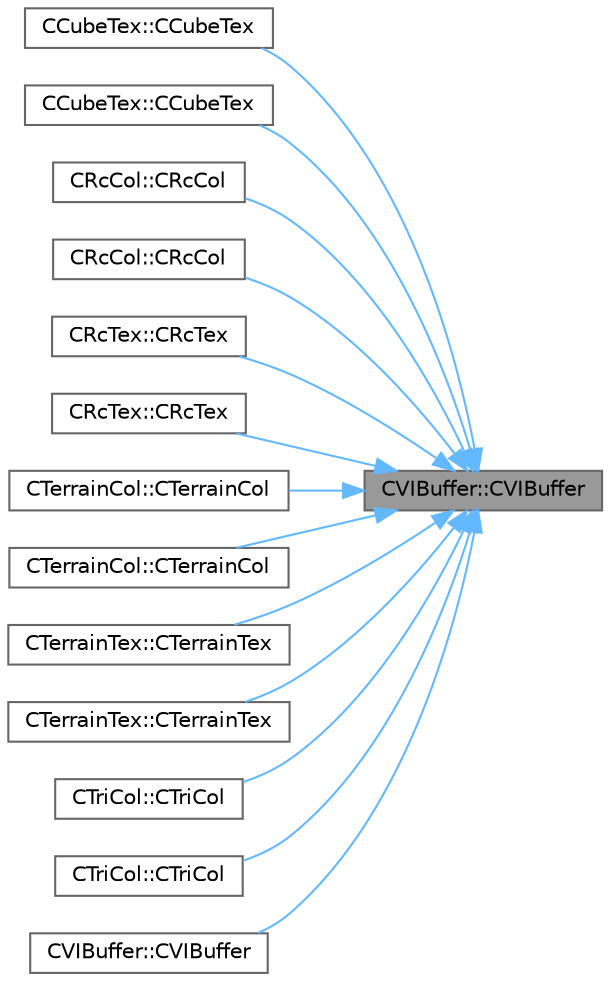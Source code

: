 digraph "CVIBuffer::CVIBuffer"
{
 // LATEX_PDF_SIZE
  bgcolor="transparent";
  edge [fontname=Helvetica,fontsize=10,labelfontname=Helvetica,labelfontsize=10];
  node [fontname=Helvetica,fontsize=10,shape=box,height=0.2,width=0.4];
  rankdir="RL";
  Node1 [id="Node000001",label="CVIBuffer::CVIBuffer",height=0.2,width=0.4,color="gray40", fillcolor="grey60", style="filled", fontcolor="black",tooltip=" "];
  Node1 -> Node2 [id="edge14_Node000001_Node000002",dir="back",color="steelblue1",style="solid",tooltip=" "];
  Node2 [id="Node000002",label="CCubeTex::CCubeTex",height=0.2,width=0.4,color="grey40", fillcolor="white", style="filled",URL="$class_c_cube_tex.html#a83318ad0f63d3b1a34d97ad31694e131",tooltip=" "];
  Node1 -> Node3 [id="edge15_Node000001_Node000003",dir="back",color="steelblue1",style="solid",tooltip=" "];
  Node3 [id="Node000003",label="CCubeTex::CCubeTex",height=0.2,width=0.4,color="grey40", fillcolor="white", style="filled",URL="$class_c_cube_tex.html#a74392dfdd9efb482647746dba3f461e5",tooltip=" "];
  Node1 -> Node4 [id="edge16_Node000001_Node000004",dir="back",color="steelblue1",style="solid",tooltip=" "];
  Node4 [id="Node000004",label="CRcCol::CRcCol",height=0.2,width=0.4,color="grey40", fillcolor="white", style="filled",URL="$class_c_rc_col.html#a626f35bfb16fab4fb6b8fb7603b1ab54",tooltip=" "];
  Node1 -> Node5 [id="edge17_Node000001_Node000005",dir="back",color="steelblue1",style="solid",tooltip=" "];
  Node5 [id="Node000005",label="CRcCol::CRcCol",height=0.2,width=0.4,color="grey40", fillcolor="white", style="filled",URL="$class_c_rc_col.html#ae2619cd1519fd15830a48a5cbd6b8003",tooltip=" "];
  Node1 -> Node6 [id="edge18_Node000001_Node000006",dir="back",color="steelblue1",style="solid",tooltip=" "];
  Node6 [id="Node000006",label="CRcTex::CRcTex",height=0.2,width=0.4,color="grey40", fillcolor="white", style="filled",URL="$class_c_rc_tex.html#af51e3b28b65d60ff6969432b37c640ae",tooltip=" "];
  Node1 -> Node7 [id="edge19_Node000001_Node000007",dir="back",color="steelblue1",style="solid",tooltip=" "];
  Node7 [id="Node000007",label="CRcTex::CRcTex",height=0.2,width=0.4,color="grey40", fillcolor="white", style="filled",URL="$class_c_rc_tex.html#a8d5e3cef6041c52cd407b0e4f5cf23f6",tooltip=" "];
  Node1 -> Node8 [id="edge20_Node000001_Node000008",dir="back",color="steelblue1",style="solid",tooltip=" "];
  Node8 [id="Node000008",label="CTerrainCol::CTerrainCol",height=0.2,width=0.4,color="grey40", fillcolor="white", style="filled",URL="$class_c_terrain_col.html#ae273a51ab1782752896a9f793e7e53b3",tooltip=" "];
  Node1 -> Node9 [id="edge21_Node000001_Node000009",dir="back",color="steelblue1",style="solid",tooltip=" "];
  Node9 [id="Node000009",label="CTerrainCol::CTerrainCol",height=0.2,width=0.4,color="grey40", fillcolor="white", style="filled",URL="$class_c_terrain_col.html#a1c85089c52efba698287a257c6c221ef",tooltip=" "];
  Node1 -> Node10 [id="edge22_Node000001_Node000010",dir="back",color="steelblue1",style="solid",tooltip=" "];
  Node10 [id="Node000010",label="CTerrainTex::CTerrainTex",height=0.2,width=0.4,color="grey40", fillcolor="white", style="filled",URL="$class_c_terrain_tex.html#a7adaf41281a0315244808f476331c28f",tooltip=" "];
  Node1 -> Node11 [id="edge23_Node000001_Node000011",dir="back",color="steelblue1",style="solid",tooltip=" "];
  Node11 [id="Node000011",label="CTerrainTex::CTerrainTex",height=0.2,width=0.4,color="grey40", fillcolor="white", style="filled",URL="$class_c_terrain_tex.html#ac56d3d5231fd81f8d19ce6c06168bd87",tooltip=" "];
  Node1 -> Node12 [id="edge24_Node000001_Node000012",dir="back",color="steelblue1",style="solid",tooltip=" "];
  Node12 [id="Node000012",label="CTriCol::CTriCol",height=0.2,width=0.4,color="grey40", fillcolor="white", style="filled",URL="$class_c_tri_col.html#a54fddff6c7c102fe5d21fc83caf09383",tooltip=" "];
  Node1 -> Node13 [id="edge25_Node000001_Node000013",dir="back",color="steelblue1",style="solid",tooltip=" "];
  Node13 [id="Node000013",label="CTriCol::CTriCol",height=0.2,width=0.4,color="grey40", fillcolor="white", style="filled",URL="$class_c_tri_col.html#a1d45a65b99b42afbb173cf30e7f3e66e",tooltip=" "];
  Node1 -> Node14 [id="edge26_Node000001_Node000014",dir="back",color="steelblue1",style="solid",tooltip=" "];
  Node14 [id="Node000014",label="CVIBuffer::CVIBuffer",height=0.2,width=0.4,color="grey40", fillcolor="white", style="filled",URL="$class_c_v_i_buffer.html#a40d6fc3c54d46aa5a40289239c4e93d6",tooltip=" "];
}

